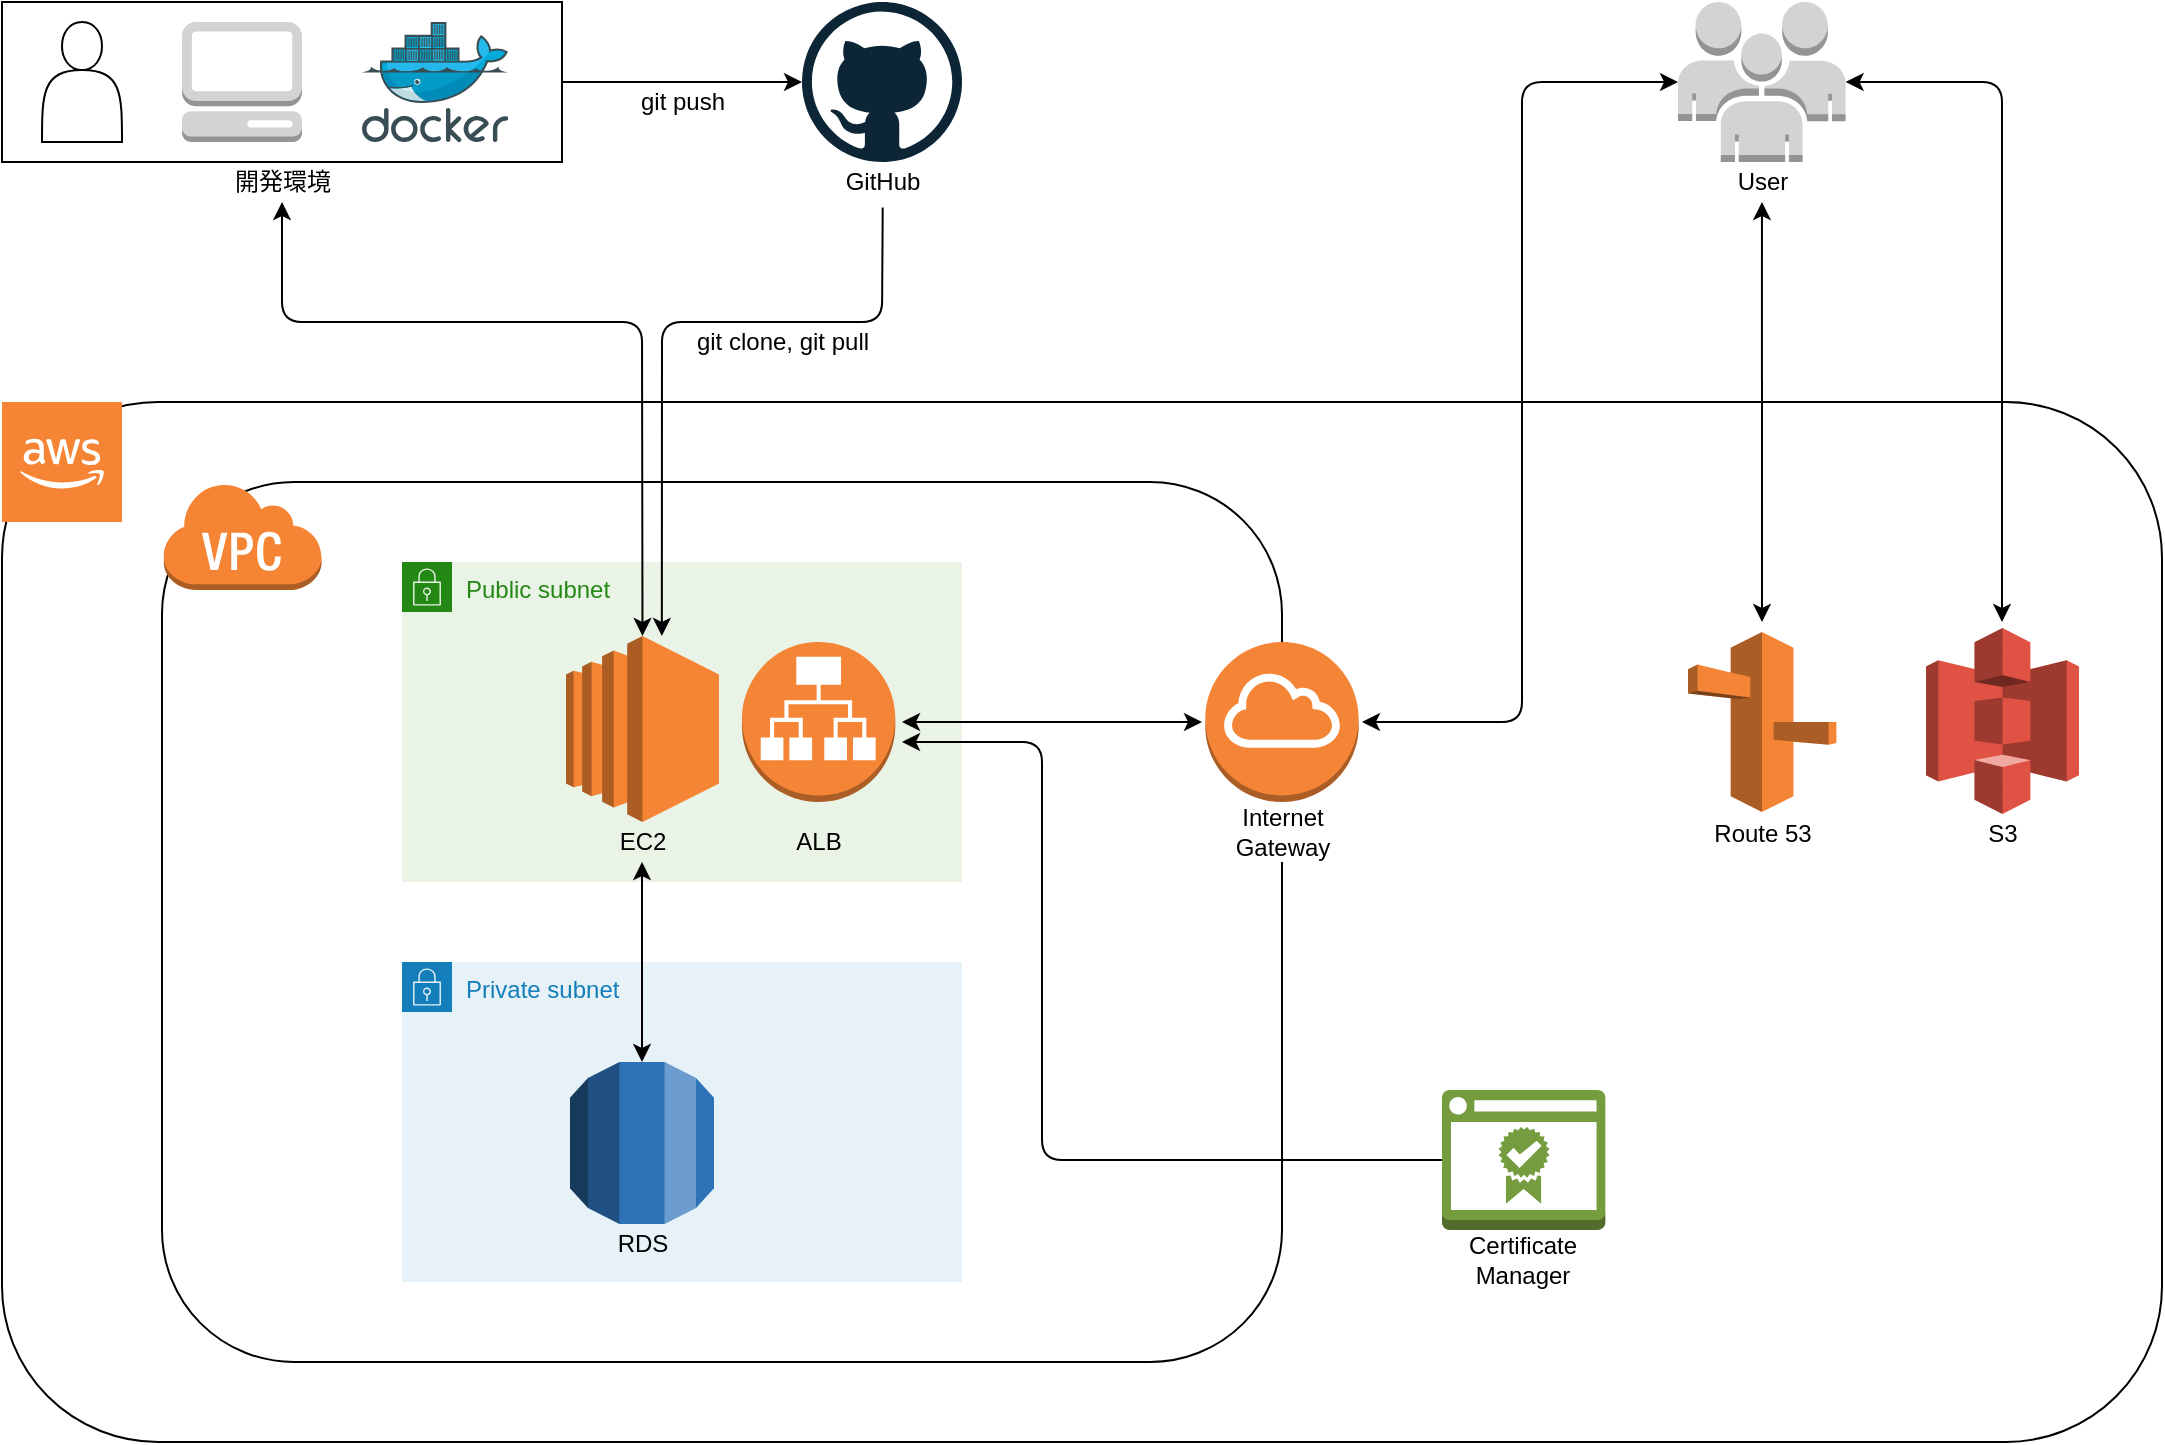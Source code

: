 <mxfile version="14.9.8" type="github">
  <diagram id="Ht1M8jgEwFfnCIfOTk4-" name="Page-1">
    <mxGraphModel dx="782" dy="436" grid="0" gridSize="10" guides="1" tooltips="1" connect="1" arrows="1" fold="1" page="1" pageScale="1" pageWidth="1169" pageHeight="827" math="0" shadow="0">
      <root>
        <mxCell id="0" />
        <mxCell id="1" parent="0" />
        <mxCell id="0298e2K7td8naZUS6Pxu-14" value="" style="rounded=1;whiteSpace=wrap;html=1;fillColor=none;" parent="1" vertex="1">
          <mxGeometry x="40" y="280" width="1080" height="520" as="geometry" />
        </mxCell>
        <mxCell id="0298e2K7td8naZUS6Pxu-26" value="" style="rounded=1;whiteSpace=wrap;html=1;fillColor=none;" parent="1" vertex="1">
          <mxGeometry x="120" y="320" width="560" height="440" as="geometry" />
        </mxCell>
        <mxCell id="0298e2K7td8naZUS6Pxu-22" value="Private subnet" style="points=[[0,0],[0.25,0],[0.5,0],[0.75,0],[1,0],[1,0.25],[1,0.5],[1,0.75],[1,1],[0.75,1],[0.5,1],[0.25,1],[0,1],[0,0.75],[0,0.5],[0,0.25]];outlineConnect=0;gradientColor=none;html=1;whiteSpace=wrap;fontSize=12;fontStyle=0;shape=mxgraph.aws4.group;grIcon=mxgraph.aws4.group_security_group;grStroke=0;strokeColor=#147EBA;fillColor=#E6F2F8;verticalAlign=top;align=left;spacingLeft=30;fontColor=#147EBA;dashed=0;" parent="1" vertex="1">
          <mxGeometry x="240" y="560" width="280" height="160" as="geometry" />
        </mxCell>
        <mxCell id="0298e2K7td8naZUS6Pxu-21" value="Public subnet" style="points=[[0,0],[0.25,0],[0.5,0],[0.75,0],[1,0],[1,0.25],[1,0.5],[1,0.75],[1,1],[0.75,1],[0.5,1],[0.25,1],[0,1],[0,0.75],[0,0.5],[0,0.25]];outlineConnect=0;gradientColor=none;html=1;whiteSpace=wrap;fontSize=12;fontStyle=0;shape=mxgraph.aws4.group;grIcon=mxgraph.aws4.group_security_group;grStroke=0;strokeColor=#248814;fillColor=#E9F3E6;verticalAlign=top;align=left;spacingLeft=30;fontColor=#248814;dashed=0;" parent="1" vertex="1">
          <mxGeometry x="240" y="360" width="280" height="160" as="geometry" />
        </mxCell>
        <mxCell id="0298e2K7td8naZUS6Pxu-16" value="" style="rounded=0;whiteSpace=wrap;html=1;fillColor=none;" parent="1" vertex="1">
          <mxGeometry x="40" y="80" width="280" height="80" as="geometry" />
        </mxCell>
        <mxCell id="0298e2K7td8naZUS6Pxu-1" value="" style="outlineConnect=0;dashed=0;verticalLabelPosition=bottom;verticalAlign=top;align=center;html=1;shape=mxgraph.aws3.virtual_private_cloud;fillColor=#F58534;gradientColor=none;" parent="1" vertex="1">
          <mxGeometry x="120.25" y="320" width="79.5" height="54" as="geometry" />
        </mxCell>
        <mxCell id="0298e2K7td8naZUS6Pxu-2" value="" style="outlineConnect=0;dashed=0;verticalLabelPosition=bottom;verticalAlign=top;align=center;html=1;shape=mxgraph.aws3.ec2;fillColor=#F58534;gradientColor=none;" parent="1" vertex="1">
          <mxGeometry x="322" y="397" width="76.5" height="93" as="geometry" />
        </mxCell>
        <mxCell id="0298e2K7td8naZUS6Pxu-4" value="" style="outlineConnect=0;dashed=0;verticalLabelPosition=bottom;verticalAlign=top;align=center;html=1;shape=mxgraph.aws3.route_53;fillColor=#F58536;gradientColor=none;" parent="1" vertex="1">
          <mxGeometry x="883" y="395" width="74.21" height="90" as="geometry" />
        </mxCell>
        <mxCell id="0298e2K7td8naZUS6Pxu-5" value="" style="outlineConnect=0;dashed=0;verticalLabelPosition=bottom;verticalAlign=top;align=center;html=1;shape=mxgraph.aws3.rds;fillColor=#2E73B8;gradientColor=none;" parent="1" vertex="1">
          <mxGeometry x="324" y="610" width="72" height="81" as="geometry" />
        </mxCell>
        <mxCell id="0298e2K7td8naZUS6Pxu-6" value="" style="outlineConnect=0;dashed=0;verticalLabelPosition=bottom;verticalAlign=top;align=center;html=1;shape=mxgraph.aws3.s3;fillColor=#E05243;gradientColor=none;" parent="1" vertex="1">
          <mxGeometry x="1002" y="393" width="76.5" height="93" as="geometry" />
        </mxCell>
        <mxCell id="0298e2K7td8naZUS6Pxu-7" value="" style="outlineConnect=0;dashed=0;verticalLabelPosition=bottom;verticalAlign=top;align=center;html=1;shape=mxgraph.aws3.cloud_2;fillColor=#F58534;gradientColor=none;" parent="1" vertex="1">
          <mxGeometry x="40" y="280" width="60" height="60" as="geometry" />
        </mxCell>
        <mxCell id="0298e2K7td8naZUS6Pxu-8" value="" style="outlineConnect=0;dashed=0;verticalLabelPosition=bottom;verticalAlign=top;align=center;html=1;shape=mxgraph.aws3.users;fillColor=#D2D3D3;gradientColor=none;" parent="1" vertex="1">
          <mxGeometry x="878" y="80" width="83.81" height="80" as="geometry" />
        </mxCell>
        <mxCell id="0298e2K7td8naZUS6Pxu-9" value="" style="outlineConnect=0;dashed=0;verticalLabelPosition=bottom;verticalAlign=top;align=center;html=1;shape=mxgraph.aws3.management_console;fillColor=#D2D3D3;gradientColor=none;" parent="1" vertex="1">
          <mxGeometry x="130" y="90" width="60" height="60" as="geometry" />
        </mxCell>
        <mxCell id="0298e2K7td8naZUS6Pxu-10" value="" style="outlineConnect=0;dashed=0;verticalLabelPosition=bottom;verticalAlign=top;align=center;html=1;shape=mxgraph.aws3.internet_gateway;fillColor=#F58536;gradientColor=none;" parent="1" vertex="1">
          <mxGeometry x="641.66" y="400" width="76.67" height="80" as="geometry" />
        </mxCell>
        <mxCell id="0298e2K7td8naZUS6Pxu-11" value="" style="outlineConnect=0;dashed=0;verticalLabelPosition=bottom;verticalAlign=top;align=center;html=1;shape=mxgraph.aws3.application_load_balancer;fillColor=#F58536;gradientColor=none;" parent="1" vertex="1">
          <mxGeometry x="410" y="400" width="76.67" height="80" as="geometry" />
        </mxCell>
        <mxCell id="0298e2K7td8naZUS6Pxu-12" value="" style="aspect=fixed;html=1;points=[];align=center;image;fontSize=12;image=img/lib/mscae/Docker.svg;" parent="1" vertex="1">
          <mxGeometry x="220" y="90" width="73.17" height="60" as="geometry" />
        </mxCell>
        <mxCell id="0298e2K7td8naZUS6Pxu-13" value="" style="dashed=0;outlineConnect=0;html=1;align=center;labelPosition=center;verticalLabelPosition=bottom;verticalAlign=top;shape=mxgraph.weblogos.github" parent="1" vertex="1">
          <mxGeometry x="440" y="80" width="80" height="80" as="geometry" />
        </mxCell>
        <mxCell id="0298e2K7td8naZUS6Pxu-15" value="" style="shape=actor;whiteSpace=wrap;html=1;fillColor=none;" parent="1" vertex="1">
          <mxGeometry x="60" y="90" width="40" height="60" as="geometry" />
        </mxCell>
        <mxCell id="0298e2K7td8naZUS6Pxu-17" value="開発環境" style="text;html=1;resizable=0;autosize=1;align=center;verticalAlign=middle;points=[];fillColor=none;strokeColor=none;rounded=0;" parent="1" vertex="1">
          <mxGeometry x="150" y="160" width="60" height="20" as="geometry" />
        </mxCell>
        <mxCell id="0298e2K7td8naZUS6Pxu-18" value="GitHub" style="text;html=1;resizable=0;autosize=1;align=center;verticalAlign=middle;points=[];fillColor=none;strokeColor=none;rounded=0;" parent="1" vertex="1">
          <mxGeometry x="455" y="160" width="50" height="20" as="geometry" />
        </mxCell>
        <mxCell id="0298e2K7td8naZUS6Pxu-20" value="git push" style="text;html=1;resizable=0;autosize=1;align=center;verticalAlign=middle;points=[];fillColor=none;strokeColor=none;rounded=0;" parent="1" vertex="1">
          <mxGeometry x="350" y="120" width="60" height="20" as="geometry" />
        </mxCell>
        <mxCell id="0298e2K7td8naZUS6Pxu-24" value="EC2" style="text;html=1;resizable=0;autosize=1;align=center;verticalAlign=middle;points=[];fillColor=none;strokeColor=none;rounded=0;" parent="1" vertex="1">
          <mxGeometry x="340" y="490" width="40" height="20" as="geometry" />
        </mxCell>
        <mxCell id="0298e2K7td8naZUS6Pxu-29" value="RDS" style="text;html=1;resizable=0;autosize=1;align=center;verticalAlign=middle;points=[];fillColor=none;strokeColor=none;rounded=0;" parent="1" vertex="1">
          <mxGeometry x="340" y="691" width="40" height="20" as="geometry" />
        </mxCell>
        <mxCell id="0298e2K7td8naZUS6Pxu-30" value="S3" style="text;html=1;resizable=0;autosize=1;align=center;verticalAlign=middle;points=[];fillColor=none;strokeColor=none;rounded=0;" parent="1" vertex="1">
          <mxGeometry x="1025.25" y="486" width="30" height="20" as="geometry" />
        </mxCell>
        <mxCell id="0298e2K7td8naZUS6Pxu-31" value="" style="outlineConnect=0;dashed=0;verticalLabelPosition=bottom;verticalAlign=top;align=center;html=1;shape=mxgraph.aws3.certificate_manager_2;fillColor=#759C3E;gradientColor=none;" parent="1" vertex="1">
          <mxGeometry x="760" y="624" width="81.67" height="70" as="geometry" />
        </mxCell>
        <mxCell id="0298e2K7td8naZUS6Pxu-32" value="ALB" style="text;html=1;resizable=0;autosize=1;align=center;verticalAlign=middle;points=[];fillColor=none;strokeColor=none;rounded=0;" parent="1" vertex="1">
          <mxGeometry x="428.34" y="490" width="40" height="20" as="geometry" />
        </mxCell>
        <mxCell id="0298e2K7td8naZUS6Pxu-33" value="Certificate&lt;br&gt;Manager" style="text;html=1;resizable=0;autosize=1;align=center;verticalAlign=middle;points=[];fillColor=none;strokeColor=none;rounded=0;" parent="1" vertex="1">
          <mxGeometry x="765" y="694" width="70" height="30" as="geometry" />
        </mxCell>
        <mxCell id="0298e2K7td8naZUS6Pxu-35" value="Internet&lt;br&gt;Gateway" style="text;html=1;resizable=0;autosize=1;align=center;verticalAlign=middle;points=[];strokeColor=none;rounded=0;fillColor=#ffffff;" parent="1" vertex="1">
          <mxGeometry x="650.0" y="480" width="60" height="30" as="geometry" />
        </mxCell>
        <mxCell id="0298e2K7td8naZUS6Pxu-40" value="Route 53" style="text;html=1;resizable=0;autosize=1;align=center;verticalAlign=middle;points=[];fillColor=none;strokeColor=none;rounded=0;" parent="1" vertex="1">
          <mxGeometry x="889.9" y="486" width="60" height="20" as="geometry" />
        </mxCell>
        <mxCell id="0298e2K7td8naZUS6Pxu-43" value="" style="endArrow=classic;html=1;jumpSize=6;" parent="1" source="0298e2K7td8naZUS6Pxu-31" edge="1">
          <mxGeometry width="50" height="50" relative="1" as="geometry">
            <mxPoint x="750" y="659" as="sourcePoint" />
            <mxPoint x="490" y="450" as="targetPoint" />
            <Array as="points">
              <mxPoint x="560" y="659" />
              <mxPoint x="560" y="450" />
            </Array>
          </mxGeometry>
        </mxCell>
        <mxCell id="0298e2K7td8naZUS6Pxu-45" value="User" style="text;html=1;resizable=0;autosize=1;align=center;verticalAlign=middle;points=[];fillColor=none;strokeColor=none;rounded=0;" parent="1" vertex="1">
          <mxGeometry x="899.9" y="160" width="40" height="20" as="geometry" />
        </mxCell>
        <mxCell id="e_YkMMsCS54lBk6WeAy6-9" value="" style="endArrow=classic;startArrow=classic;html=1;" parent="1" target="0298e2K7td8naZUS6Pxu-24" edge="1">
          <mxGeometry width="50" height="50" relative="1" as="geometry">
            <mxPoint x="360" y="610" as="sourcePoint" />
            <mxPoint x="410" y="550" as="targetPoint" />
          </mxGeometry>
        </mxCell>
        <mxCell id="e_YkMMsCS54lBk6WeAy6-10" value="" style="endArrow=classic;startArrow=classic;html=1;" parent="1" edge="1">
          <mxGeometry width="50" height="50" relative="1" as="geometry">
            <mxPoint x="490" y="440" as="sourcePoint" />
            <mxPoint x="640" y="440" as="targetPoint" />
          </mxGeometry>
        </mxCell>
        <mxCell id="e_YkMMsCS54lBk6WeAy6-11" value="" style="endArrow=classic;startArrow=classic;html=1;entryX=0;entryY=0.5;entryDx=0;entryDy=0;entryPerimeter=0;" parent="1" target="0298e2K7td8naZUS6Pxu-8" edge="1">
          <mxGeometry width="50" height="50" relative="1" as="geometry">
            <mxPoint x="720" y="440" as="sourcePoint" />
            <mxPoint x="870" y="120" as="targetPoint" />
            <Array as="points">
              <mxPoint x="800" y="440" />
              <mxPoint x="800" y="120" />
            </Array>
          </mxGeometry>
        </mxCell>
        <mxCell id="e_YkMMsCS54lBk6WeAy6-12" value="" style="endArrow=classic;startArrow=classic;html=1;entryX=0.502;entryY=1;entryDx=0;entryDy=0;entryPerimeter=0;" parent="1" target="0298e2K7td8naZUS6Pxu-45" edge="1">
          <mxGeometry width="50" height="50" relative="1" as="geometry">
            <mxPoint x="920" y="390" as="sourcePoint" />
            <mxPoint x="920" y="190" as="targetPoint" />
          </mxGeometry>
        </mxCell>
        <mxCell id="e_YkMMsCS54lBk6WeAy6-13" value="" style="endArrow=classic;startArrow=classic;html=1;" parent="1" edge="1">
          <mxGeometry width="50" height="50" relative="1" as="geometry">
            <mxPoint x="961.81" y="120" as="sourcePoint" />
            <mxPoint x="1040" y="390" as="targetPoint" />
            <Array as="points">
              <mxPoint x="1040" y="120" />
            </Array>
          </mxGeometry>
        </mxCell>
        <mxCell id="e_YkMMsCS54lBk6WeAy6-14" value="" style="endArrow=classic;html=1;entryX=0;entryY=0.5;entryDx=0;entryDy=0;entryPerimeter=0;" parent="1" target="0298e2K7td8naZUS6Pxu-13" edge="1">
          <mxGeometry width="50" height="50" relative="1" as="geometry">
            <mxPoint x="320" y="120" as="sourcePoint" />
            <mxPoint x="370" y="70" as="targetPoint" />
          </mxGeometry>
        </mxCell>
        <mxCell id="e_YkMMsCS54lBk6WeAy6-15" value="" style="endArrow=classic;html=1;exitX=0.507;exitY=1.139;exitDx=0;exitDy=0;exitPerimeter=0;entryX=0.464;entryY=0.231;entryDx=0;entryDy=0;entryPerimeter=0;" parent="1" source="0298e2K7td8naZUS6Pxu-18" target="0298e2K7td8naZUS6Pxu-21" edge="1">
          <mxGeometry width="50" height="50" relative="1" as="geometry">
            <mxPoint x="610" y="420" as="sourcePoint" />
            <mxPoint x="360" y="397" as="targetPoint" />
            <Array as="points">
              <mxPoint x="480" y="240" />
              <mxPoint x="370" y="240" />
            </Array>
          </mxGeometry>
        </mxCell>
        <mxCell id="e_YkMMsCS54lBk6WeAy6-16" value="" style="endArrow=classic;startArrow=classic;html=1;exitX=0.5;exitY=0;exitDx=0;exitDy=0;exitPerimeter=0;" parent="1" source="0298e2K7td8naZUS6Pxu-2" edge="1">
          <mxGeometry width="50" height="50" relative="1" as="geometry">
            <mxPoint x="130" y="230" as="sourcePoint" />
            <mxPoint x="180" y="180" as="targetPoint" />
            <Array as="points">
              <mxPoint x="360" y="240" />
              <mxPoint x="180" y="240" />
            </Array>
          </mxGeometry>
        </mxCell>
        <mxCell id="UmDcSCMkeFnapurdBeIZ-1" value="git clone, git pull" style="text;html=1;resizable=0;autosize=1;align=center;verticalAlign=middle;points=[];fillColor=none;strokeColor=none;rounded=0;" parent="1" vertex="1">
          <mxGeometry x="380" y="240" width="100" height="20" as="geometry" />
        </mxCell>
      </root>
    </mxGraphModel>
  </diagram>
</mxfile>
